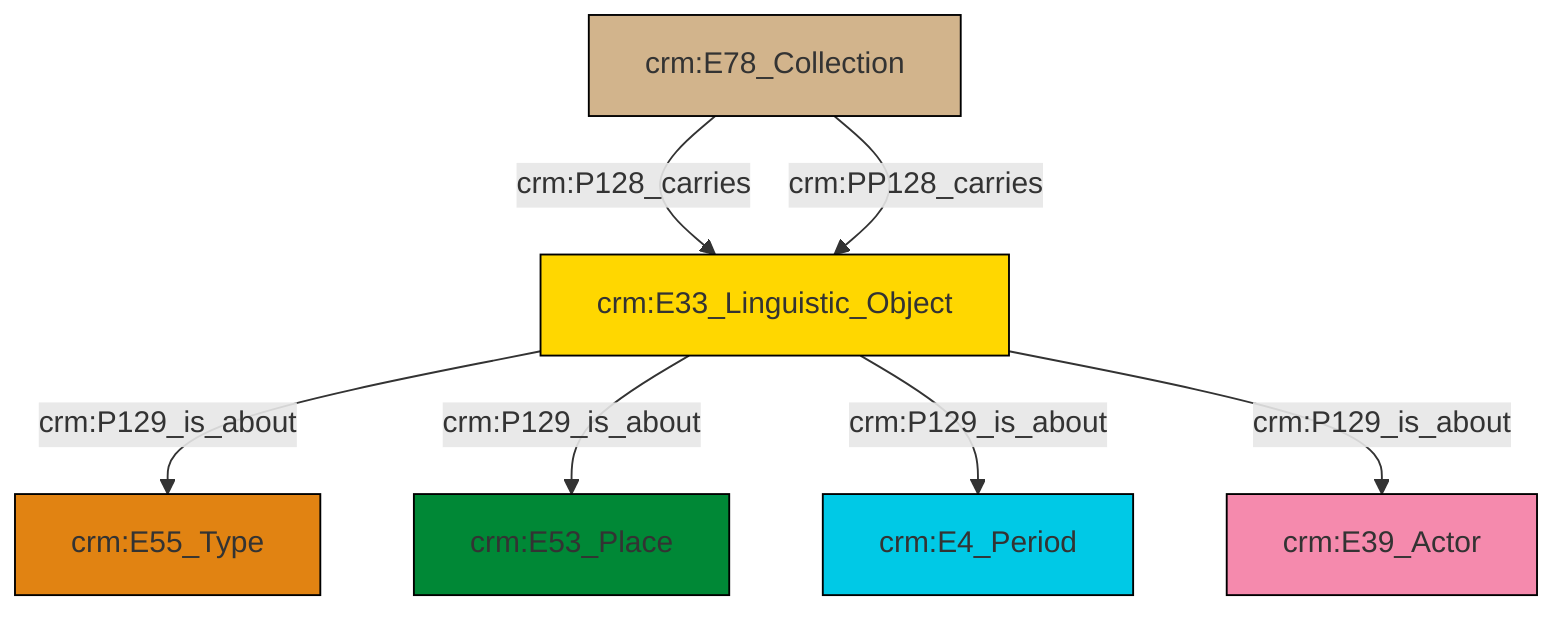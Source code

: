 graph TD
classDef Literal fill:#f2f2f2,stroke:#000000;
classDef CRM_Entity fill:#FFFFFF,stroke:#000000;
classDef Temporal_Entity fill:#00C9E6, stroke:#000000;
classDef Type fill:#E18312, stroke:#000000;
classDef Time-Span fill:#2C9C91, stroke:#000000;
classDef Appellation fill:#FFEB7F, stroke:#000000;
classDef Place fill:#008836, stroke:#000000;
classDef Persistent_Item fill:#B266B2, stroke:#000000;
classDef Conceptual_Object fill:#FFD700, stroke:#000000;
classDef Physical_Thing fill:#D2B48C, stroke:#000000;
classDef Actor fill:#f58aad, stroke:#000000;
classDef PC_Classes fill:#4ce600, stroke:#000000;
classDef Multi fill:#cccccc,stroke:#000000;

6["crm:E33_Linguistic_Object"]:::Conceptual_Object -->|crm:P129_is_about| 0["crm:E55_Type"]:::Type
4["crm:E78_Collection"]:::Physical_Thing -->|crm:P128_carries| 6["crm:E33_Linguistic_Object"]:::Conceptual_Object
4["crm:E78_Collection"]:::Physical_Thing -->|crm:PP128_carries| 6["crm:E33_Linguistic_Object"]:::Conceptual_Object
6["crm:E33_Linguistic_Object"]:::Conceptual_Object -->|crm:P129_is_about| 8["crm:E53_Place"]:::Place
6["crm:E33_Linguistic_Object"]:::Conceptual_Object -->|crm:P129_is_about| 10["crm:E4_Period"]:::Temporal_Entity
6["crm:E33_Linguistic_Object"]:::Conceptual_Object -->|crm:P129_is_about| 2["crm:E39_Actor"]:::Actor